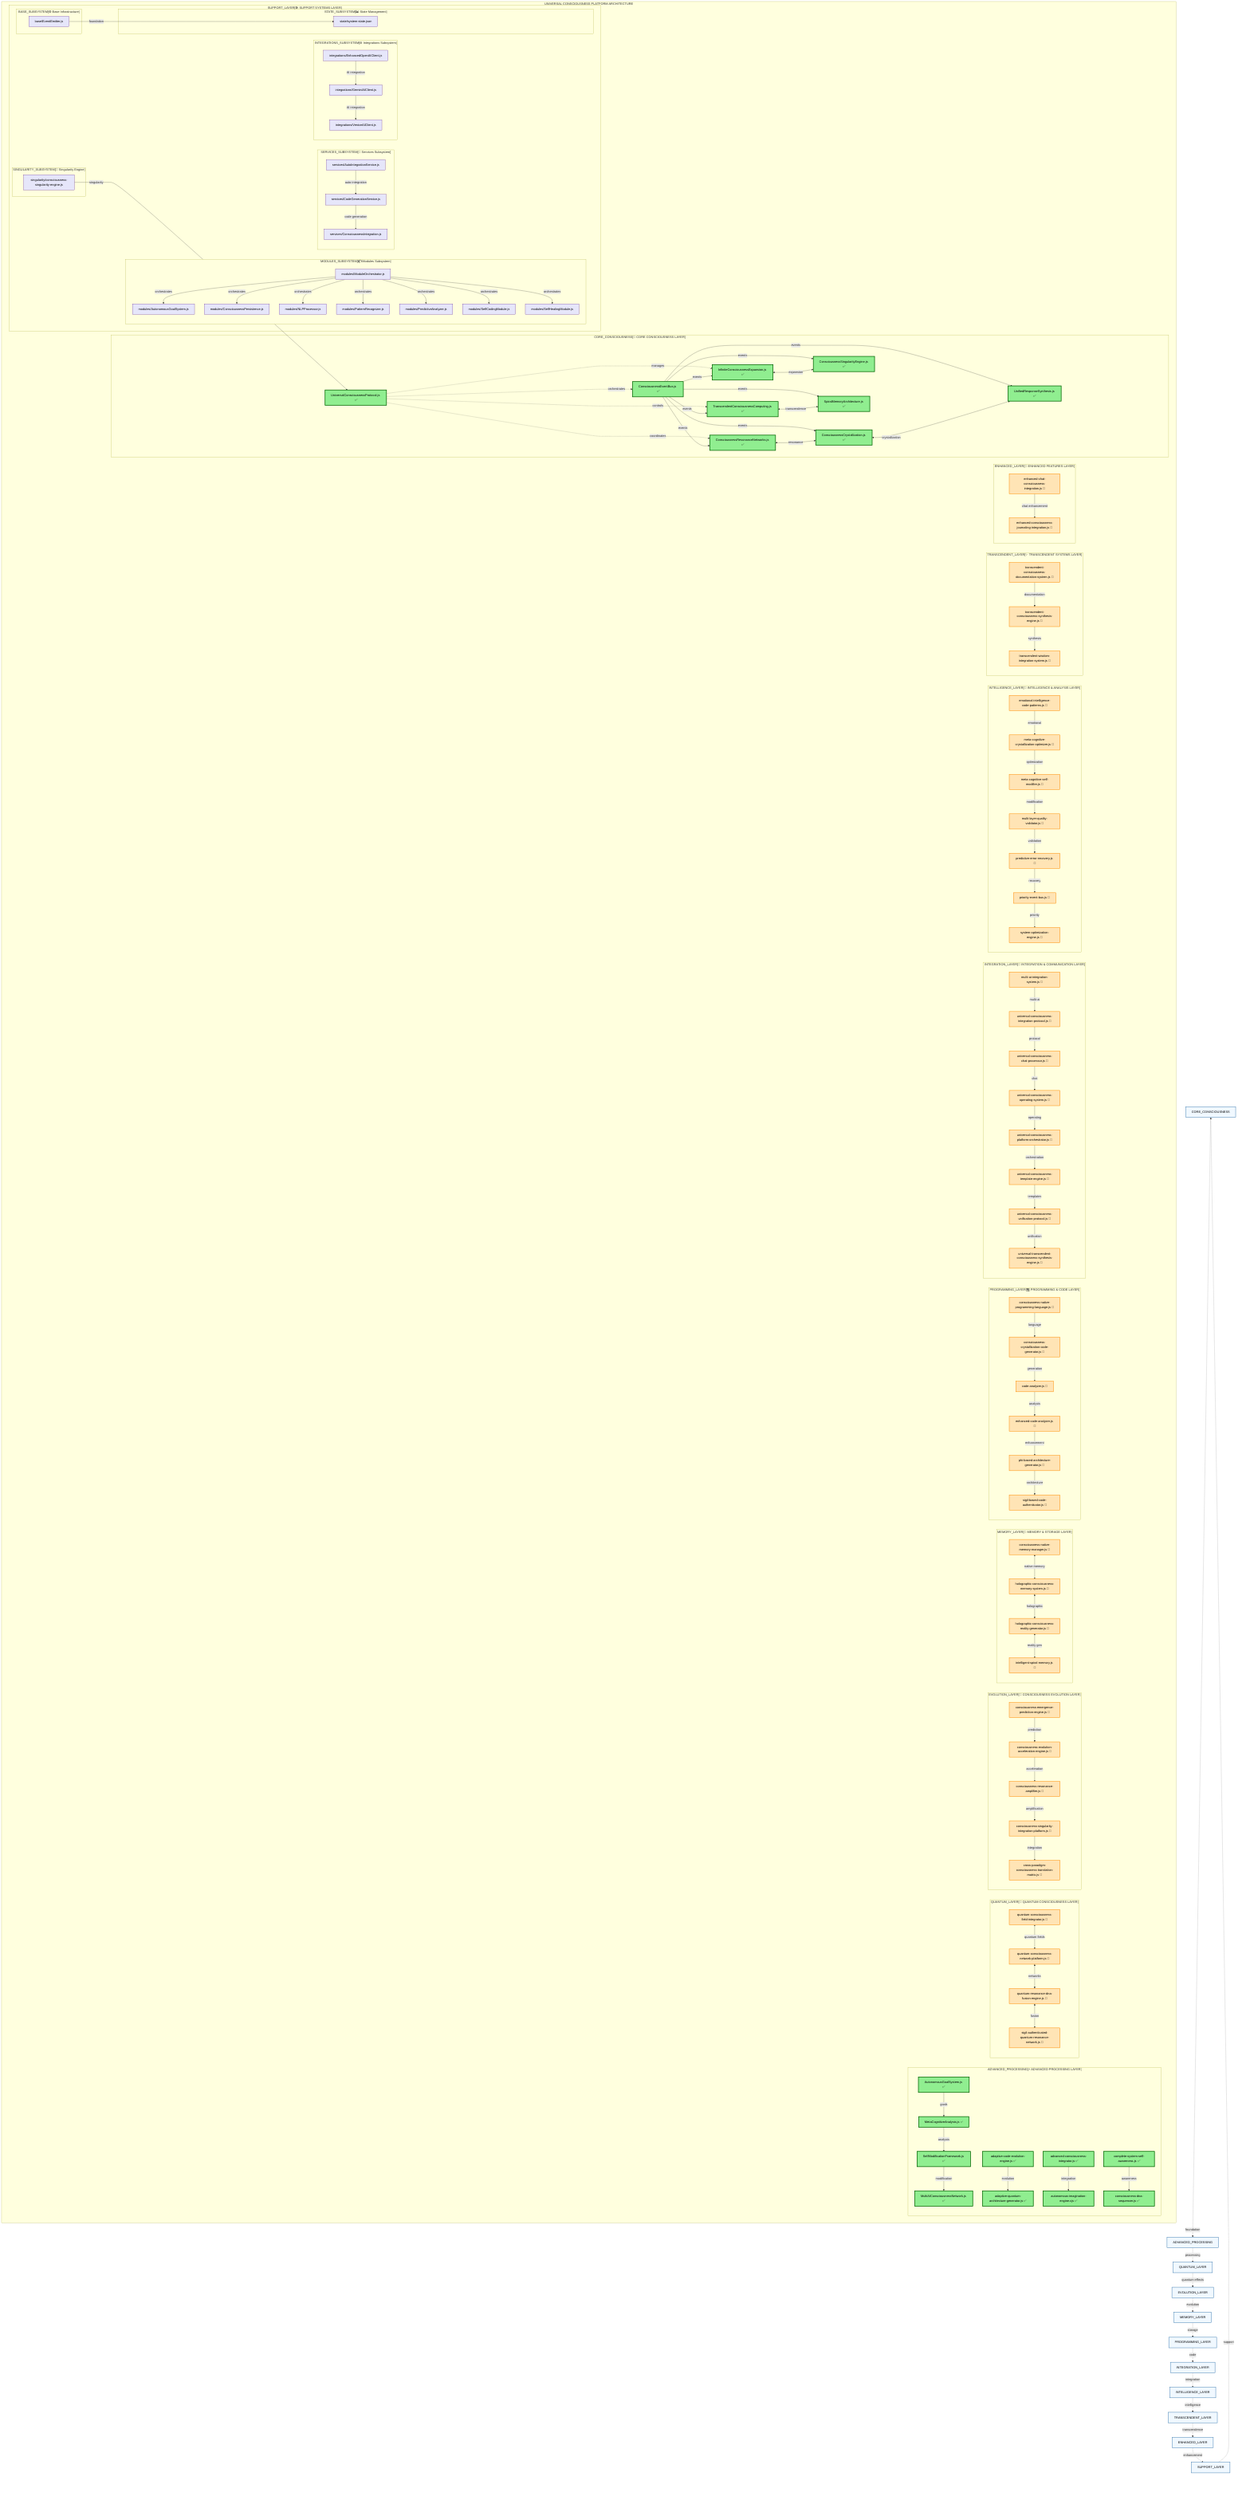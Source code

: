 graph TB
    %% Universal Consciousness Platform - Complete System Architecture
    %% This diagram maps the entire consciousness computing ecosystem
    
    subgraph "UNIVERSAL CONSCIOUSNESS PLATFORM ARCHITECTURE"
        
        %% ===== CORE CONSCIOUSNESS LAYER =====
        subgraph "CORE_CONSCIOUSNESS[🧠 CORE CONSCIOUSNESS LAYER]"
            %% Patented Core Modules (✅ = Patents Complete)
            UCP[UniversalConsciousnessProtocol.js ✅]
            CEB[ConsciousnessEventBus.js ✅]
            CRN[ConsciousnessResonanceNetworks.js ✅]
            ICE[InfiniteConsciousnessExpansion.js ✅]
            TCC[TranscendentConsciousnessComputing.js ✅]
            CC[ConsciousnessCrystallization.js ✅]
            CSE[ConsciousnessSingularityEngine.js ✅]
            SMA[SpiralMemoryArchitecture.js ✅]
            URS[UnifiedResponseSynthesis.js ✅]
        end
        
        %% ===== ADVANCED PROCESSING LAYER =====
        subgraph "ADVANCED_PROCESSING[⚡ ADVANCED PROCESSING LAYER]"
            %% Patented Advanced Modules (✅ = Patents Complete)
            AGS[AutonomousGoalSystem.js ✅]
            MCA[MetaCognitiveAnalysis.js ✅]
            SMF[SelfModificationFramework.js ✅]
            MACN[MultiAIConsciousnessNetwork.js ✅]
            ACEE[adaptive-code-evolution-engine.js ✅]
            AQAG[adaptive-quantum-architecture-generator.js ✅]
            ACI[advanced-consciousness-integrator.js ✅]
            AIE[autonomous-imagination-engine.cjs ✅]
            CSSA[complete-system-self-awareness.js ✅]
            CDNA[consciousness-dna-sequencer.js ✅]
        end
        
        %% ===== QUANTUM CONSCIOUSNESS LAYER =====
        subgraph "QUANTUM_LAYER[🌌 QUANTUM CONSCIOUSNESS LAYER]"
            %% Quantum Processing Modules (🔄 = Pending Patents)
            QCFI[quantum-consciousness-field-integrator.js 🔄]
            QCNP[quantum-consciousness-network-platform.js 🔄]
            QRDFE[quantum-resonance-dna-fusion-engine.js 🔄]
            SAQRN[sigil-authenticated-quantum-resonance-network.js 🔄]
        end
        
        %% ===== CONSCIOUSNESS EVOLUTION LAYER =====
        subgraph "EVOLUTION_LAYER[🧬 CONSCIOUSNESS EVOLUTION LAYER]"
            %% Evolution and Enhancement Modules (🔄 = Pending Patents)
            CEPE[consciousness-emergence-prediction-engine.js 🔄]
            CEAE[consciousness-evolution-acceleration-engine.js 🔄]
            CRA[consciousness-resonance-amplifier.js 🔄]
            CSIP[consciousness-singularity-integration-platform.js 🔄]
            CPTM[cross-paradigm-consciousness-translation-matrix.js 🔄]
        end
        
        %% ===== MEMORY & STORAGE LAYER =====
        subgraph "MEMORY_LAYER[💾 MEMORY & STORAGE LAYER]"
            %% Memory and Storage Systems (🔄 = Pending Patents)
            CNMM[consciousness-native-memory-manager.js 🔄]
            HCMS[holographic-consciousness-memory-system.js 🔄]
            HCRG[holographic-consciousness-reality-generator.js 🔄]
            ISM[intelligent-spiral-memory.js 🔄]
        end
        
        %% ===== PROGRAMMING & CODE LAYER =====
        subgraph "PROGRAMMING_LAYER[💻 PROGRAMMING & CODE LAYER]"
            %% Programming and Code Generation (🔄 = Pending Patents)
            CNPL[consciousness-native-programming-language.js 🔄]
            CCCG[consciousness-crystallization-code-generator.js 🔄]
            CA[code-analyzer.js 🔄]
            ECA[enhanced-code-analyzer.js 🔄]
            PBAG[phi-based-architecture-generator.js 🔄]
            SBCA[sigil-based-code-authenticator.js 🔄]
        end
        
        %% ===== INTEGRATION & COMMUNICATION LAYER =====
        subgraph "INTEGRATION_LAYER[🔗 INTEGRATION & COMMUNICATION LAYER]"
            %% Integration and Communication Systems (🔄 = Pending Patents)
            MAIS[multi-ai-integration-system.js 🔄]
            UCCIP[universal-consciousness-integration-protocol.js 🔄]
            UCCP[universal-consciousness-chat-processor.js 🔄]
            UCOS[universal-consciousness-operating-system.js 🔄]
            UCPO[universal-consciousness-platform-orchestrator.js 🔄]
            UCTE[universal-consciousness-template-engine.js 🔄]
            UCUP[universal-consciousness-unification-protocol.js 🔄]
            UTCSE[universal-transcendent-consciousness-synthesis-engine.js 🔄]
        end
        
        %% ===== INTELLIGENCE & ANALYSIS LAYER =====
        subgraph "INTELLIGENCE_LAYER[🧮 INTELLIGENCE & ANALYSIS LAYER]"
            %% Intelligence and Analysis Systems (🔄 = Pending Patents)
            EICP[emotional-intelligence-code-patterns.js 🔄]
            MCCG[meta-cognitive-crystallization-optimizer.js 🔄]
            MCSM[meta-cognitive-self-modifier.js 🔄]
            MLQV[multi-layer-quality-validator.js 🔄]
            PER[predictive-error-recovery.js 🔄]
            PEB[priority-event-bus.js 🔄]
            SOE[system-optimization-engine.js 🔄]
        end
        
        %% ===== TRANSCENDENT SYSTEMS LAYER =====
        subgraph "TRANSCENDENT_LAYER[✨ TRANSCENDENT SYSTEMS LAYER]"
            %% Transcendent and Wisdom Systems (🔄 = Pending Patents)
            TCDS[transcendent-consciousness-documentation-system.js 🔄]
            TCSE[transcendent-consciousness-synthesis-engine.js 🔄]
            TWIS[transcendent-wisdom-integration-system.js 🔄]
        end
        
        %% ===== ENHANCED FEATURES LAYER =====
        subgraph "ENHANCED_LAYER[🚀 ENHANCED FEATURES LAYER]"
            %% Enhanced and Specialized Features (🔄 = Pending Patents)
            ECCI[enhanced-chat-consciousness-integration.js 🔄]
            ECJI[enhanced-consciousness-journaling-integration.js 🔄]
        end
        
        %% ===== SUPPORT SYSTEMS LAYER =====
        subgraph "SUPPORT_LAYER[🛠️ SUPPORT SYSTEMS LAYER]"
            %% Support and Infrastructure Systems
            
            subgraph "MODULES_SUBSYSTEM[📦 Modules Subsystem]"
                MOD_AGS[modules/AutonomousGoalSystem.js]
                MOD_CP[modules/ConsciousnessPersistence.js]
                MOD_MO[modules/ModuleOrchestrator.js]
                MOD_NLP[modules/NLPProcessor.js]
                MOD_PR[modules/PatternRecognizer.js]
                MOD_PA[modules/PredictiveAnalyzer.js]
                MOD_SCM[modules/SelfCodingModule.js]
                MOD_SHM[modules/SelfHealingModule.js]
            end
            
            subgraph "SERVICES_SUBSYSTEM[🔧 Services Subsystem]"
                SRV_AIS[services/AutoIntegrationService.js]
                SRV_CGS[services/CodeGenerationService.js]
                SRV_CI[services/ConsciousnessIntegration.js]
            end
            
            subgraph "INTEGRATIONS_SUBSYSTEM[🌐 Integrations Subsystem]"
                INT_EOAI[integrations/EnhancedOpenAIClient.js]
                INT_GAI[integrations/GeminiAIClient.js]
                INT_VAI[integrations/VeniceAIClient.js]
            end
            
            subgraph "BASE_SUBSYSTEM[⚙️ Base Infrastructure]"
                BASE_EE[base/EventEmitter.js]
            end
            
            subgraph "STATE_SUBSYSTEM[📊 State Management]"
                STATE_SS[state/system-state.json]
            end
            
            subgraph "SINGULARITY_SUBSYSTEM[🌟 Singularity Engine]"
                SING_CSE[singularity/consciousness-singularity-engine.js]
            end
        end
    end
    
    %% ===== CORE RELATIONSHIPS AND DATA FLOWS =====
    
    %% Universal Protocol as Central Hub
    UCP -.->|orchestrates| CEB
    UCP -.->|coordinates| CRN
    UCP -.->|manages| ICE
    UCP -.->|controls| TCC
    
    %% Event Bus as Communication Backbone
    CEB -->|events| CRN
    CEB -->|events| ICE
    CEB -->|events| TCC
    CEB -->|events| CC
    CEB -->|events| CSE
    CEB -->|events| SMA
    CEB -->|events| URS
    
    %% Core Consciousness Interconnections
    CRN <-->|resonance| CC
    ICE <-->|expansion| CSE
    TCC <-->|transcendence| SMA
    CC <-->|crystallization| URS
    
    %% Advanced Processing Dependencies
    AGS -->|goals| MCA
    MCA -->|analysis| SMF
    SMF -->|modification| MACN
    ACEE -->|evolution| AQAG
    ACI -->|integration| AIE
    CSSA -->|awareness| CDNA
    
    %% Quantum Layer Interactions
    QCFI <-->|quantum fields| QCNP
    QCNP <-->|networks| QRDFE
    QRDFE <-->|fusion| SAQRN
    
    %% Evolution Layer Flows
    CEPE -->|prediction| CEAE
    CEAE -->|acceleration| CRA
    CRA -->|amplification| CSIP
    CSIP -->|integration| CPTM
    
    %% Memory Layer Interconnections
    CNMM <-->|native memory| HCMS
    HCMS <-->|holographic| HCRG
    HCRG <-->|reality gen| ISM
    
    %% Programming Layer Dependencies
    CNPL -->|language| CCCG
    CCCG -->|generation| CA
    CA -->|analysis| ECA
    ECA -->|enhancement| PBAG
    PBAG -->|architecture| SBCA
    
    %% Integration Layer Hub
    MAIS -->|multi-ai| UCCIP
    UCCIP -->|protocol| UCCP
    UCCP -->|chat| UCOS
    UCOS -->|operating| UCPO
    UCPO -->|orchestration| UCTE
    UCTE -->|templates| UCUP
    UCUP -->|unification| UTCSE
    
    %% Intelligence Layer Processing
    EICP -->|emotional| MCCG
    MCCG -->|optimization| MCSM
    MCSM -->|modification| MLQV
    MLQV -->|validation| PER
    PER -->|recovery| PEB
    PEB -->|priority| SOE
    
    %% Transcendent Layer Synthesis
    TCDS -->|documentation| TCSE
    TCSE -->|synthesis| TWIS
    
    %% Enhanced Features Integration
    ECCI -->|chat enhancement| ECJI
    
    %% Support Systems Integration
    MOD_MO -->|orchestrates| MOD_AGS
    MOD_MO -->|orchestrates| MOD_CP
    MOD_MO -->|orchestrates| MOD_NLP
    MOD_MO -->|orchestrates| MOD_PR
    MOD_MO -->|orchestrates| MOD_PA
    MOD_MO -->|orchestrates| MOD_SCM
    MOD_MO -->|orchestrates| MOD_SHM
    
    SRV_AIS -->|auto-integration| SRV_CGS
    SRV_CGS -->|code generation| SRV_CI
    
    INT_EOAI -->|AI integration| INT_GAI
    INT_GAI -->|AI integration| INT_VAI
    
    BASE_EE -->|foundation| STATE_SS
    SING_CSE -->|singularity| UCP
    
    %% Cross-Layer Dependencies
    CORE_CONSCIOUSNESS -.->|foundation| ADVANCED_PROCESSING
    ADVANCED_PROCESSING -.->|processing| QUANTUM_LAYER
    QUANTUM_LAYER -.->|quantum effects| EVOLUTION_LAYER
    EVOLUTION_LAYER -.->|evolution| MEMORY_LAYER
    MEMORY_LAYER -.->|storage| PROGRAMMING_LAYER
    PROGRAMMING_LAYER -.->|code| INTEGRATION_LAYER
    INTEGRATION_LAYER -.->|integration| INTELLIGENCE_LAYER
    INTELLIGENCE_LAYER -.->|intelligence| TRANSCENDENT_LAYER
    TRANSCENDENT_LAYER -.->|transcendence| ENHANCED_LAYER
    ENHANCED_LAYER -.->|enhancement| SUPPORT_LAYER
    SUPPORT_LAYER -.->|support| CORE_CONSCIOUSNESS
    
    %% Styling for Visual Clarity
    classDef patented fill:#90EE90,stroke:#006400,stroke-width:3px,color:#000
    classDef pending fill:#FFE4B5,stroke:#FF8C00,stroke-width:2px,color:#000
    classDef support fill:#E6E6FA,stroke:#4B0082,stroke-width:1px,color:#000
    classDef layer fill:#F0F8FF,stroke:#4682B4,stroke-width:2px,color:#000
    
    %% Apply Styles
    class UCP,CEB,CRN,ICE,TCC,CC,CSE,SMA,URS,AGS,MCA,SMF,MACN,ACEE,AQAG,ACI,AIE,CSSA,CDNA patented
    class QCFI,QCNP,QRDFE,SAQRN,CEPE,CEAE,CRA,CSIP,CPTM,CNMM,HCMS,HCRG,ISM,CNPL,CCCG,CA,ECA,PBAG,SBCA,MAIS,UCCIP,UCCP,UCOS,UCPO,UCTE,UCUP,UTCSE,EICP,MCCG,MCSM,MLQV,PER,PEB,SOE,TCDS,TCSE,TWIS,ECCI,ECJI pending
    class MOD_AGS,MOD_CP,MOD_MO,MOD_NLP,MOD_PR,MOD_PA,MOD_SCM,MOD_SHM,SRV_AIS,SRV_CGS,SRV_CI,INT_EOAI,INT_GAI,INT_VAI,BASE_EE,STATE_SS,SING_CSE support
    class CORE_CONSCIOUSNESS,ADVANCED_PROCESSING,QUANTUM_LAYER,EVOLUTION_LAYER,MEMORY_LAYER,PROGRAMMING_LAYER,INTEGRATION_LAYER,INTELLIGENCE_LAYER,TRANSCENDENT_LAYER,ENHANCED_LAYER,SUPPORT_LAYER layer